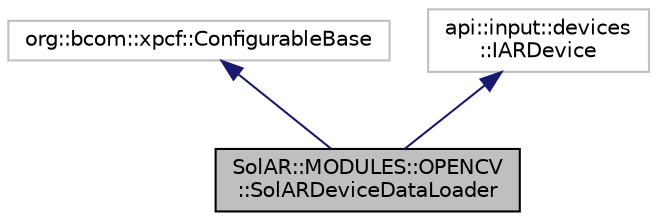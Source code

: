 digraph "SolAR::MODULES::OPENCV::SolARDeviceDataLoader"
{
 // LATEX_PDF_SIZE
  edge [fontname="Helvetica",fontsize="10",labelfontname="Helvetica",labelfontsize="10"];
  node [fontname="Helvetica",fontsize="10",shape=record];
  Node1 [label="SolAR::MODULES::OPENCV\l::SolARDeviceDataLoader",height=0.2,width=0.4,color="black", fillcolor="grey75", style="filled", fontcolor="black",tooltip="Load AR device data including images, poses, timestamp. UUID: 4b5576c1-4c44-4835-a405-c8de2d4f85b0"];
  Node2 -> Node1 [dir="back",color="midnightblue",fontsize="10",style="solid",fontname="Helvetica"];
  Node2 [label="org::bcom::xpcf::ConfigurableBase",height=0.2,width=0.4,color="grey75", fillcolor="white", style="filled",tooltip=" "];
  Node3 -> Node1 [dir="back",color="midnightblue",fontsize="10",style="solid",fontname="Helvetica"];
  Node3 [label="api::input::devices\l::IARDevice",height=0.2,width=0.4,color="grey75", fillcolor="white", style="filled",tooltip=" "];
}
